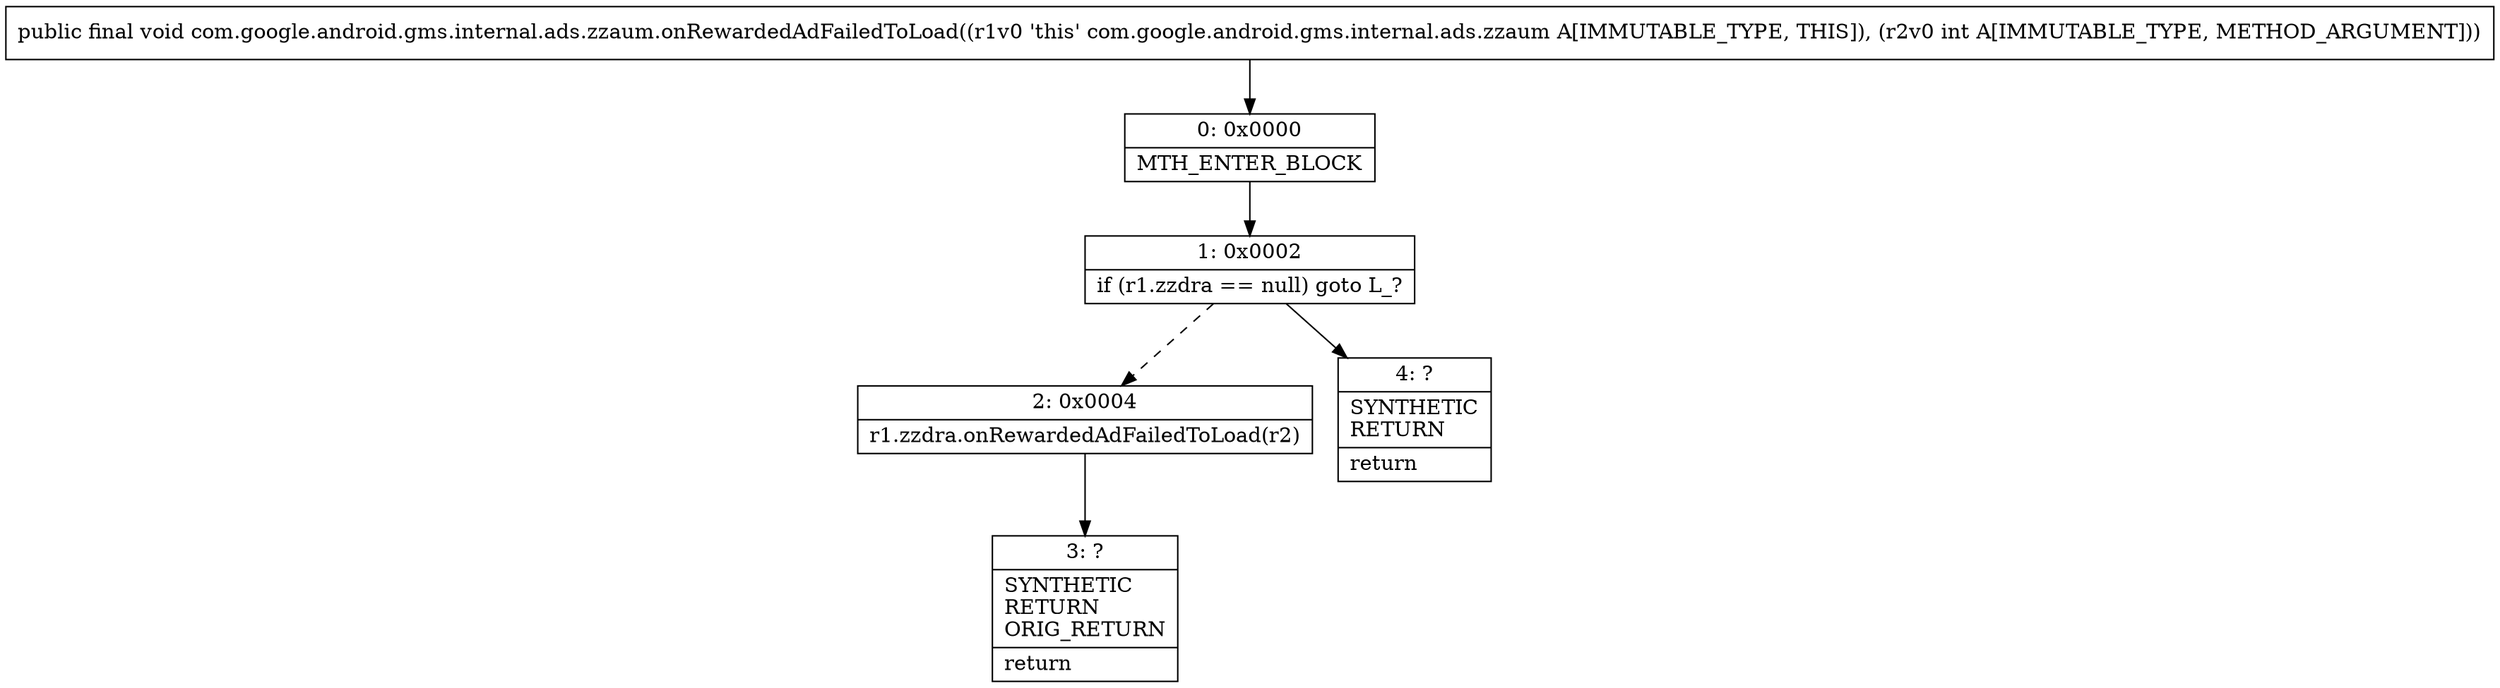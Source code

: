 digraph "CFG forcom.google.android.gms.internal.ads.zzaum.onRewardedAdFailedToLoad(I)V" {
Node_0 [shape=record,label="{0\:\ 0x0000|MTH_ENTER_BLOCK\l}"];
Node_1 [shape=record,label="{1\:\ 0x0002|if (r1.zzdra == null) goto L_?\l}"];
Node_2 [shape=record,label="{2\:\ 0x0004|r1.zzdra.onRewardedAdFailedToLoad(r2)\l}"];
Node_3 [shape=record,label="{3\:\ ?|SYNTHETIC\lRETURN\lORIG_RETURN\l|return\l}"];
Node_4 [shape=record,label="{4\:\ ?|SYNTHETIC\lRETURN\l|return\l}"];
MethodNode[shape=record,label="{public final void com.google.android.gms.internal.ads.zzaum.onRewardedAdFailedToLoad((r1v0 'this' com.google.android.gms.internal.ads.zzaum A[IMMUTABLE_TYPE, THIS]), (r2v0 int A[IMMUTABLE_TYPE, METHOD_ARGUMENT])) }"];
MethodNode -> Node_0;
Node_0 -> Node_1;
Node_1 -> Node_2[style=dashed];
Node_1 -> Node_4;
Node_2 -> Node_3;
}


